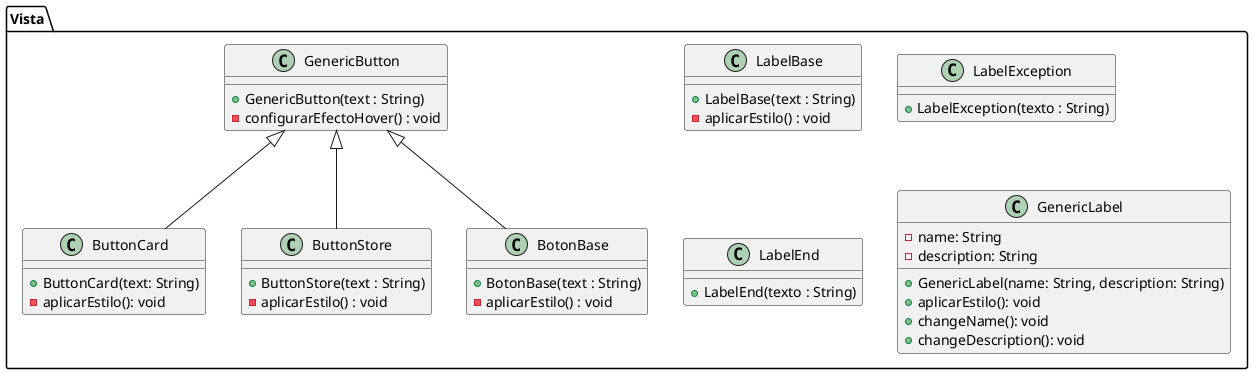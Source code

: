 @startuml

package Vista {

  class LabelBase {
    + LabelBase(text : String)
    - aplicarEstilo() : void
  }

  class LabelException {
    + LabelException(texto : String)
  }

    class LabelEnd {
    + LabelEnd(texto : String)
  }

  class GenericLabel {
      - name: String
      - description: String
      + GenericLabel(name: String, description: String)
      + aplicarEstilo(): void
      + changeName(): void
      + changeDescription(): void
  }

  class ButtonCard extends GenericButton {
      + ButtonCard(text: String)
      - aplicarEstilo(): void
  }

    class ButtonStore extends GenericButton {
    + ButtonStore(text : String)
    - aplicarEstilo() : void
  }

  class GenericButton {
    + GenericButton(text : String)
    - configurarEfectoHover() : void
  }

  class BotonBase extends GenericButton {
    + BotonBase(text : String)
    - aplicarEstilo() : void
  }

}

@enduml